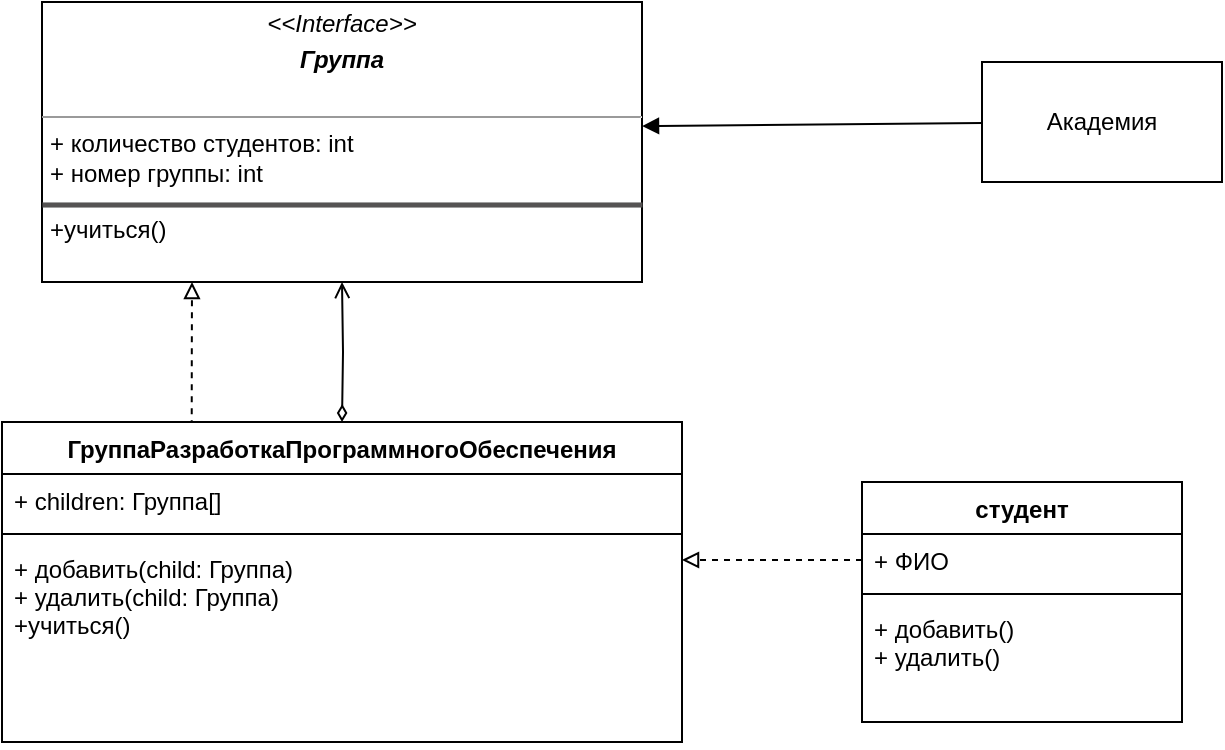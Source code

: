 <mxfile version="20.8.11" type="github">
  <diagram name="Страница 1" id="ljECcwHdPo9OpAbMAs2i">
    <mxGraphModel dx="880" dy="452" grid="1" gridSize="10" guides="1" tooltips="1" connect="1" arrows="1" fold="1" page="1" pageScale="1" pageWidth="827" pageHeight="1169" math="0" shadow="0">
      <root>
        <mxCell id="0" />
        <mxCell id="1" parent="0" />
        <mxCell id="cY40qoX8ZnkWsrcQufjA-1" value="Академия" style="rounded=0;whiteSpace=wrap;html=1;" vertex="1" parent="1">
          <mxGeometry x="510" y="150" width="120" height="60" as="geometry" />
        </mxCell>
        <mxCell id="cY40qoX8ZnkWsrcQufjA-22" style="edgeStyle=orthogonalEdgeStyle;rounded=0;orthogonalLoop=1;jettySize=auto;html=1;exitX=0.279;exitY=0.013;exitDx=0;exitDy=0;startArrow=none;startFill=0;endArrow=block;endFill=0;exitPerimeter=0;entryX=0.25;entryY=1;entryDx=0;entryDy=0;dashed=1;" edge="1" parent="1" source="cY40qoX8ZnkWsrcQufjA-18" target="cY40qoX8ZnkWsrcQufjA-2">
          <mxGeometry relative="1" as="geometry">
            <mxPoint x="80" y="270" as="targetPoint" />
          </mxGeometry>
        </mxCell>
        <mxCell id="cY40qoX8ZnkWsrcQufjA-2" value="&lt;p style=&quot;margin:0px;margin-top:4px;text-align:center;&quot;&gt;&lt;i&gt;&amp;lt;&amp;lt;Interface&amp;gt;&amp;gt;&lt;/i&gt;&lt;br&gt;&lt;/p&gt;&lt;p style=&quot;margin:0px;margin-top:4px;text-align:center;&quot;&gt;&lt;b&gt;&lt;i&gt;Группа&lt;/i&gt;&lt;/b&gt;&lt;/p&gt;&lt;p style=&quot;margin:0px;margin-left:4px;&quot;&gt;&lt;br&gt;&lt;/p&gt;&lt;hr size=&quot;1&quot;&gt;&lt;p style=&quot;margin:0px;margin-left:4px;&quot;&gt;+ количество студентов: int&lt;/p&gt;&lt;p style=&quot;margin:0px;margin-left:4px;&quot;&gt;+ номер группы: int&lt;/p&gt;&lt;p style=&quot;margin:0px;margin-left:4px;&quot;&gt;&lt;br&gt;&lt;/p&gt;&lt;p style=&quot;margin:0px;margin-left:4px;&quot;&gt;+учиться()&lt;/p&gt;" style="verticalAlign=top;align=left;overflow=fill;fontSize=12;fontFamily=Helvetica;html=1;" vertex="1" parent="1">
          <mxGeometry x="40" y="120" width="300" height="140" as="geometry" />
        </mxCell>
        <mxCell id="cY40qoX8ZnkWsrcQufjA-8" style="edgeStyle=orthogonalEdgeStyle;rounded=0;orthogonalLoop=1;jettySize=auto;html=1;exitX=0.5;exitY=0;exitDx=0;exitDy=0;entryX=0.5;entryY=1;entryDx=0;entryDy=0;endArrow=open;endFill=0;startArrow=diamondThin;startFill=0;" edge="1" parent="1" target="cY40qoX8ZnkWsrcQufjA-2">
          <mxGeometry relative="1" as="geometry">
            <mxPoint x="190" y="330" as="sourcePoint" />
          </mxGeometry>
        </mxCell>
        <mxCell id="cY40qoX8ZnkWsrcQufjA-7" value="" style="html=1;verticalAlign=bottom;labelBackgroundColor=none;endArrow=block;endFill=1;rounded=0;entryX=1;entryY=0.443;entryDx=0;entryDy=0;entryPerimeter=0;" edge="1" parent="1" source="cY40qoX8ZnkWsrcQufjA-1" target="cY40qoX8ZnkWsrcQufjA-2">
          <mxGeometry width="160" relative="1" as="geometry">
            <mxPoint x="330" y="340" as="sourcePoint" />
            <mxPoint x="490" y="340" as="targetPoint" />
          </mxGeometry>
        </mxCell>
        <mxCell id="cY40qoX8ZnkWsrcQufjA-13" value="студент" style="swimlane;fontStyle=1;align=center;verticalAlign=top;childLayout=stackLayout;horizontal=1;startSize=26;horizontalStack=0;resizeParent=1;resizeParentMax=0;resizeLast=0;collapsible=1;marginBottom=0;" vertex="1" parent="1">
          <mxGeometry x="450" y="360" width="160" height="120" as="geometry" />
        </mxCell>
        <mxCell id="cY40qoX8ZnkWsrcQufjA-14" value="+ ФИО" style="text;strokeColor=none;fillColor=none;align=left;verticalAlign=top;spacingLeft=4;spacingRight=4;overflow=hidden;rotatable=0;points=[[0,0.5],[1,0.5]];portConstraint=eastwest;" vertex="1" parent="cY40qoX8ZnkWsrcQufjA-13">
          <mxGeometry y="26" width="160" height="26" as="geometry" />
        </mxCell>
        <mxCell id="cY40qoX8ZnkWsrcQufjA-15" value="" style="line;strokeWidth=1;fillColor=none;align=left;verticalAlign=middle;spacingTop=-1;spacingLeft=3;spacingRight=3;rotatable=0;labelPosition=right;points=[];portConstraint=eastwest;strokeColor=inherit;" vertex="1" parent="cY40qoX8ZnkWsrcQufjA-13">
          <mxGeometry y="52" width="160" height="8" as="geometry" />
        </mxCell>
        <mxCell id="cY40qoX8ZnkWsrcQufjA-16" value="+ добавить()&#xa;+ удалить()" style="text;strokeColor=none;fillColor=none;align=left;verticalAlign=top;spacingLeft=4;spacingRight=4;overflow=hidden;rotatable=0;points=[[0,0.5],[1,0.5]];portConstraint=eastwest;" vertex="1" parent="cY40qoX8ZnkWsrcQufjA-13">
          <mxGeometry y="60" width="160" height="60" as="geometry" />
        </mxCell>
        <mxCell id="cY40qoX8ZnkWsrcQufjA-17" value="" style="html=1;points=[];perimeter=orthogonalPerimeter;fillColor=strokeColor;direction=south;strokeWidth=0;strokeColor=#555353;" vertex="1" parent="1">
          <mxGeometry x="40" y="220" width="300" height="2.5" as="geometry" />
        </mxCell>
        <mxCell id="cY40qoX8ZnkWsrcQufjA-18" value="ГруппаРазработкаПрограммногоОбеспечения" style="swimlane;fontStyle=1;align=center;verticalAlign=top;childLayout=stackLayout;horizontal=1;startSize=26;horizontalStack=0;resizeParent=1;resizeParentMax=0;resizeLast=0;collapsible=1;marginBottom=0;" vertex="1" parent="1">
          <mxGeometry x="20" y="330" width="340" height="160" as="geometry" />
        </mxCell>
        <mxCell id="cY40qoX8ZnkWsrcQufjA-19" value="+ children: Группа[]" style="text;strokeColor=none;fillColor=none;align=left;verticalAlign=top;spacingLeft=4;spacingRight=4;overflow=hidden;rotatable=0;points=[[0,0.5],[1,0.5]];portConstraint=eastwest;" vertex="1" parent="cY40qoX8ZnkWsrcQufjA-18">
          <mxGeometry y="26" width="340" height="26" as="geometry" />
        </mxCell>
        <mxCell id="cY40qoX8ZnkWsrcQufjA-20" value="" style="line;strokeWidth=1;fillColor=none;align=left;verticalAlign=middle;spacingTop=-1;spacingLeft=3;spacingRight=3;rotatable=0;labelPosition=right;points=[];portConstraint=eastwest;strokeColor=inherit;" vertex="1" parent="cY40qoX8ZnkWsrcQufjA-18">
          <mxGeometry y="52" width="340" height="8" as="geometry" />
        </mxCell>
        <mxCell id="cY40qoX8ZnkWsrcQufjA-21" value="+ добавить(child: Группа)&#xa;+ удалить(child: Группа)&#xa;+учиться()" style="text;strokeColor=none;fillColor=none;align=left;verticalAlign=top;spacingLeft=4;spacingRight=4;overflow=hidden;rotatable=0;points=[[0,0.5],[1,0.5]];portConstraint=eastwest;" vertex="1" parent="cY40qoX8ZnkWsrcQufjA-18">
          <mxGeometry y="60" width="340" height="100" as="geometry" />
        </mxCell>
        <mxCell id="cY40qoX8ZnkWsrcQufjA-23" style="edgeStyle=orthogonalEdgeStyle;rounded=0;orthogonalLoop=1;jettySize=auto;html=1;exitX=0;exitY=0.5;exitDx=0;exitDy=0;entryX=1;entryY=0.09;entryDx=0;entryDy=0;entryPerimeter=0;dashed=1;startArrow=none;startFill=0;endArrow=block;endFill=0;" edge="1" parent="1" source="cY40qoX8ZnkWsrcQufjA-14" target="cY40qoX8ZnkWsrcQufjA-21">
          <mxGeometry relative="1" as="geometry" />
        </mxCell>
      </root>
    </mxGraphModel>
  </diagram>
</mxfile>
